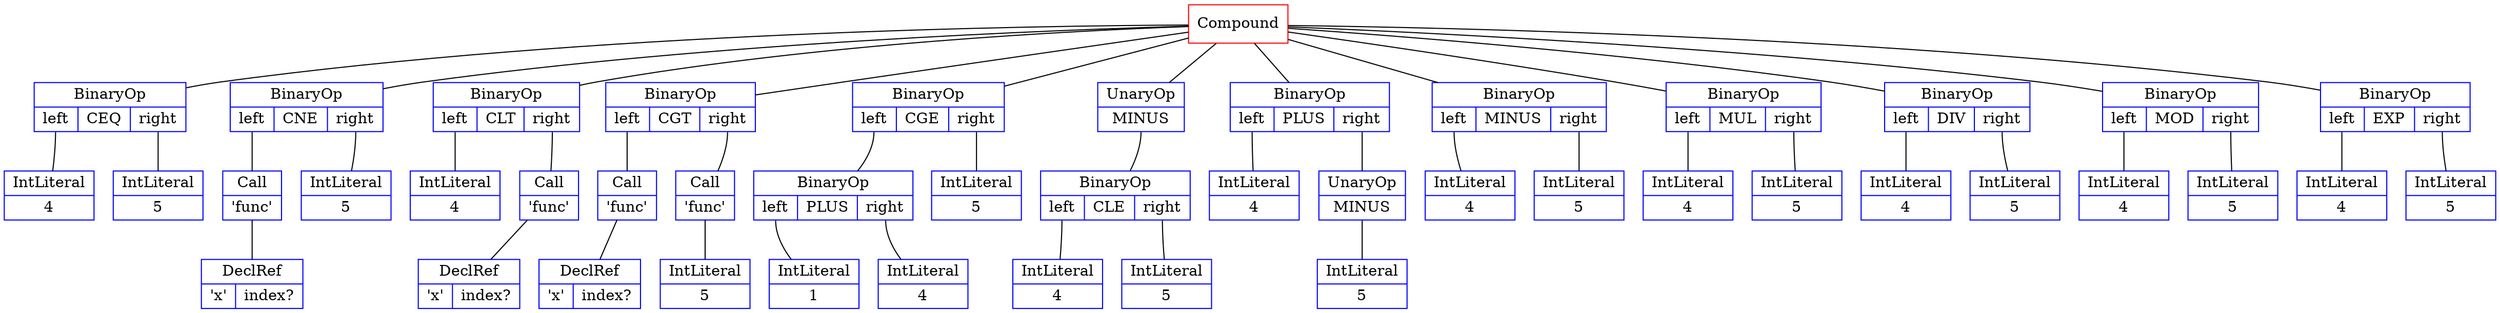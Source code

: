 graph {
node [shape=record];
Compound1 [color="red", label="{Compound}", ];
BinaryOp2 [color="blue", label="{BinaryOp|{<left>left|<op>CEQ|<right>right}}", ];
IntLiteral3 [color="blue", label="{IntLiteral|{<value>4}}", ];
BinaryOp2:left -- IntLiteral3 [];
IntLiteral4 [color="blue", label="{IntLiteral|{<value>5}}", ];
BinaryOp2:right -- IntLiteral4 [];
Compound1 -- BinaryOp2 [];
BinaryOp5 [color="blue", label="{BinaryOp|{<left>left|<op>CNE|<right>right}}", ];
Call6 [color="blue", label="{Call|{<name>'func'}}", ];
DeclRef7 [color="blue", label="{DeclRef|{<decl>'x'|<index>index?}}", ];
Call6 -- DeclRef7 [];
BinaryOp5:left -- Call6 [];
IntLiteral8 [color="blue", label="{IntLiteral|{<value>5}}", ];
BinaryOp5:right -- IntLiteral8 [];
Compound1 -- BinaryOp5 [];
BinaryOp9 [color="blue", label="{BinaryOp|{<left>left|<op>CLT|<right>right}}", ];
IntLiteral10 [color="blue", label="{IntLiteral|{<value>4}}", ];
BinaryOp9:left -- IntLiteral10 [];
Call11 [color="blue", label="{Call|{<name>'func'}}", ];
DeclRef12 [color="blue", label="{DeclRef|{<decl>'x'|<index>index?}}", ];
Call11 -- DeclRef12 [];
BinaryOp9:right -- Call11 [];
Compound1 -- BinaryOp9 [];
BinaryOp13 [color="blue", label="{BinaryOp|{<left>left|<op>CGT|<right>right}}", ];
Call14 [color="blue", label="{Call|{<name>'func'}}", ];
DeclRef15 [color="blue", label="{DeclRef|{<decl>'x'|<index>index?}}", ];
Call14 -- DeclRef15 [];
BinaryOp13:left -- Call14 [];
Call16 [color="blue", label="{Call|{<name>'func'}}", ];
IntLiteral17 [color="blue", label="{IntLiteral|{<value>5}}", ];
Call16 -- IntLiteral17 [];
BinaryOp13:right -- Call16 [];
Compound1 -- BinaryOp13 [];
BinaryOp18 [color="blue", label="{BinaryOp|{<left>left|<op>CGE|<right>right}}", ];
BinaryOp19 [color="blue", label="{BinaryOp|{<left>left|<op>PLUS|<right>right}}", ];
IntLiteral20 [color="blue", label="{IntLiteral|{<value>1}}", ];
BinaryOp19:left -- IntLiteral20 [];
IntLiteral21 [color="blue", label="{IntLiteral|{<value>4}}", ];
BinaryOp19:right -- IntLiteral21 [];
BinaryOp18:left -- BinaryOp19 [];
IntLiteral22 [color="blue", label="{IntLiteral|{<value>5}}", ];
BinaryOp18:right -- IntLiteral22 [];
Compound1 -- BinaryOp18 [];
UnaryOp23 [color="blue", label="{UnaryOp|{<right>MINUS}}", ];
BinaryOp24 [color="blue", label="{BinaryOp|{<left>left|<op>CLE|<right>right}}", ];
IntLiteral25 [color="blue", label="{IntLiteral|{<value>4}}", ];
BinaryOp24:left -- IntLiteral25 [];
IntLiteral26 [color="blue", label="{IntLiteral|{<value>5}}", ];
BinaryOp24:right -- IntLiteral26 [];
UnaryOp23:right -- BinaryOp24 [];
Compound1 -- UnaryOp23 [];
BinaryOp27 [color="blue", label="{BinaryOp|{<left>left|<op>PLUS|<right>right}}", ];
IntLiteral28 [color="blue", label="{IntLiteral|{<value>4}}", ];
BinaryOp27:left -- IntLiteral28 [];
UnaryOp29 [color="blue", label="{UnaryOp|{<right>MINUS}}", ];
IntLiteral30 [color="blue", label="{IntLiteral|{<value>5}}", ];
UnaryOp29:right -- IntLiteral30 [];
BinaryOp27:right -- UnaryOp29 [];
Compound1 -- BinaryOp27 [];
BinaryOp31 [color="blue", label="{BinaryOp|{<left>left|<op>MINUS|<right>right}}", ];
IntLiteral32 [color="blue", label="{IntLiteral|{<value>4}}", ];
BinaryOp31:left -- IntLiteral32 [];
IntLiteral33 [color="blue", label="{IntLiteral|{<value>5}}", ];
BinaryOp31:right -- IntLiteral33 [];
Compound1 -- BinaryOp31 [];
BinaryOp34 [color="blue", label="{BinaryOp|{<left>left|<op>MUL|<right>right}}", ];
IntLiteral35 [color="blue", label="{IntLiteral|{<value>4}}", ];
BinaryOp34:left -- IntLiteral35 [];
IntLiteral36 [color="blue", label="{IntLiteral|{<value>5}}", ];
BinaryOp34:right -- IntLiteral36 [];
Compound1 -- BinaryOp34 [];
BinaryOp37 [color="blue", label="{BinaryOp|{<left>left|<op>DIV|<right>right}}", ];
IntLiteral38 [color="blue", label="{IntLiteral|{<value>4}}", ];
BinaryOp37:left -- IntLiteral38 [];
IntLiteral39 [color="blue", label="{IntLiteral|{<value>5}}", ];
BinaryOp37:right -- IntLiteral39 [];
Compound1 -- BinaryOp37 [];
BinaryOp40 [color="blue", label="{BinaryOp|{<left>left|<op>MOD|<right>right}}", ];
IntLiteral41 [color="blue", label="{IntLiteral|{<value>4}}", ];
BinaryOp40:left -- IntLiteral41 [];
IntLiteral42 [color="blue", label="{IntLiteral|{<value>5}}", ];
BinaryOp40:right -- IntLiteral42 [];
Compound1 -- BinaryOp40 [];
BinaryOp43 [color="blue", label="{BinaryOp|{<left>left|<op>EXP|<right>right}}", ];
IntLiteral44 [color="blue", label="{IntLiteral|{<value>4}}", ];
BinaryOp43:left -- IntLiteral44 [];
IntLiteral45 [color="blue", label="{IntLiteral|{<value>5}}", ];
BinaryOp43:right -- IntLiteral45 [];
Compound1 -- BinaryOp43 [];
}
